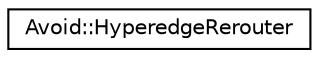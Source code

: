 digraph "Graphical Class Hierarchy"
{
  edge [fontname="Helvetica",fontsize="10",labelfontname="Helvetica",labelfontsize="10"];
  node [fontname="Helvetica",fontsize="10",shape=record];
  rankdir="LR";
  Node0 [label="Avoid::HyperedgeRerouter",height=0.2,width=0.4,color="black", fillcolor="white", style="filled",URL="$classAvoid_1_1HyperedgeRerouter.html",tooltip="The HyperedgeRerouter class is a convenience object that can be used to register hyperedges to be rer..."];
}
